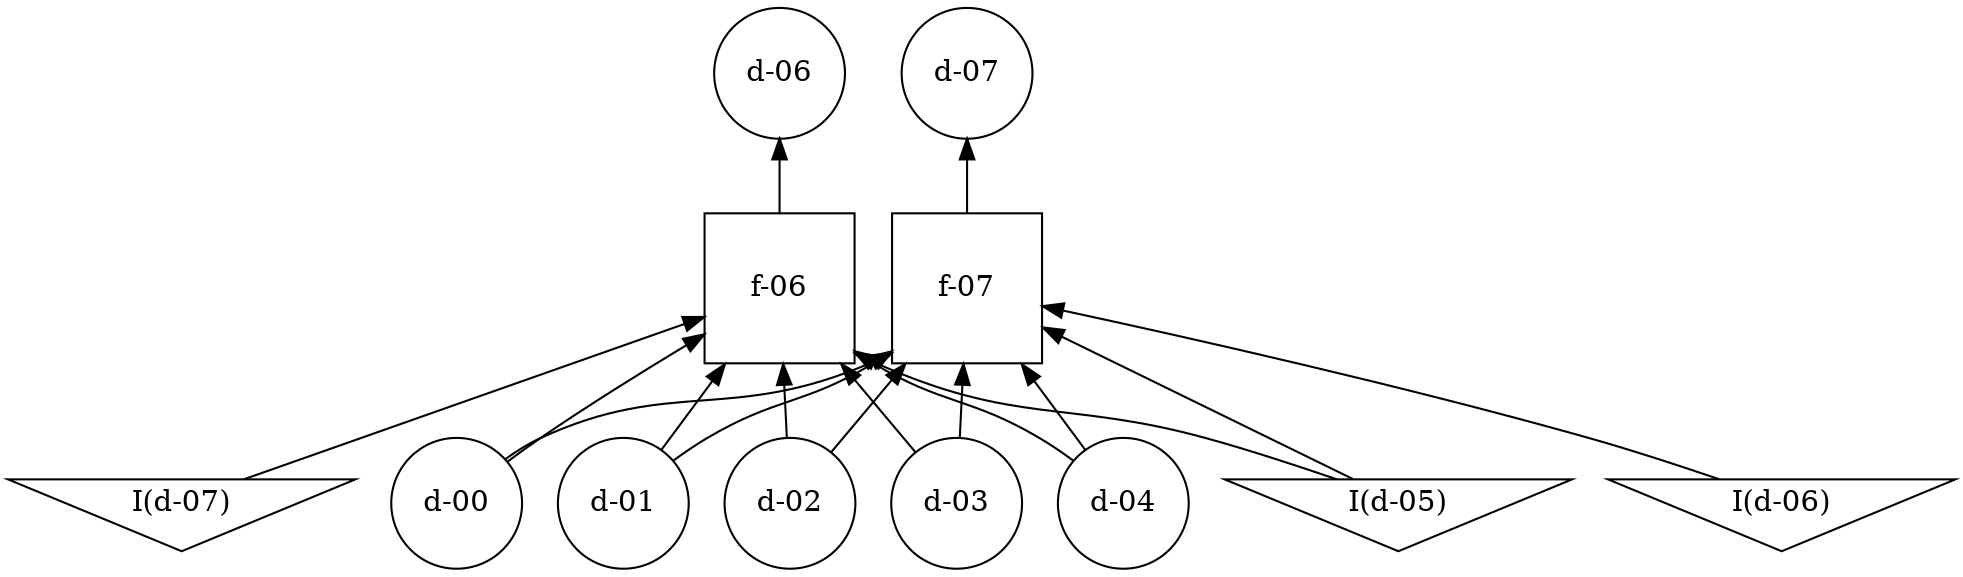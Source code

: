 strict digraph  {
rankdir=BT;
"d-00" [bipartite=data, fi="0.17375002902707534", idx=0, kind=data, shape="circle", tgt="[0]"];
"d-01" [bipartite=data, fi="0.1643946814909676", idx=1, kind=data, shape="circle", tgt="[1]"];
"d-02" [bipartite=data, fi="0.07808553813186943", idx=2, kind=data, shape="circle", tgt="[2]"];
"d-03" [bipartite=data, fi="0.3396219503185086", idx=3, kind=data, shape="circle", tgt="[3]"];
"d-04" [bipartite=data, fi="0.08795999347990828", idx=4, kind=data, shape="circle", tgt="[4]"];
"d-06" [bipartite=data, idx=6, kind=data, shape="circle", tgt="[6]"];
"f-06" [bipartite=func, function=<bound method ForestRegressor.predict of RandomForestRegressor(bootstrap=True, criterion='mse', max_depth=5,
           max_features='auto', max_leaf_nodes=None,
           min_impurity_decrease=0.0, min_impurity_split=None,
           min_samples_leaf=1, min_samples_split=2,
           min_weight_fraction_leaf=0.0, n_estimators=5, n_jobs=None,
           oob_score=False, random_state=None, verbose=0, warm_start=False)>, idx=6, kind=model, mod="RandomForestRegressor(bootstrap=True, criterion='mse', max_depth=5,\n           max_features='auto', max_leaf_nodes=None,\n           min_impurity_decrease=0.0, min_impurity_split=None,\n           min_samples_leaf=1, min_samples_split=2,\n           min_weight_fraction_leaf=0.0, n_estimators=5, n_jobs=None,\n           oob_score=False, random_state=None, verbose=0, warm_start=False)", shape="square", src="[0, 1, 2, 3, 4, 5, 7]", tgt="[6]", width=1];
"I(d-05)" [bipartite=data, fi="0.03771994563817134", idx=5, kind=imputation, shape="invtriangle", tgt="[5]"];
"I(d-07)" [bipartite=data, fi="0.08284616148678718", idx=7, kind=imputation, shape="invtriangle", tgt="[7]"];
"d-07" [bipartite=data, idx=7, kind=data, shape="circle", tgt="[7]"];
"f-07" [bipartite=func, function=<bound method ForestClassifier.predict of RandomForestClassifier(bootstrap=True, class_weight=None, criterion='gini',
            max_depth=5, max_features='auto', max_leaf_nodes=None,
            min_impurity_decrease=0.0, min_impurity_split=None,
            min_samples_leaf=1, min_samples_split=2,
            min_weight_fraction_leaf=0.0, n_estimators=5, n_jobs=None,
            oob_score=False, random_state=None, verbose=0,
            warm_start=False)>, idx=7, kind=model, mod="RandomForestClassifier(bootstrap=True, class_weight=None, criterion='gini',\n            max_depth=5, max_features='auto', max_leaf_nodes=None,\n            min_impurity_decrease=0.0, min_impurity_split=None,\n            min_samples_leaf=1, min_samples_split=2,\n            min_weight_fraction_leaf=0.0, n_estimators=5, n_jobs=None,\n            oob_score=False, random_state=None, verbose=0,\n            warm_start=False)", shape="square", src="[0, 1, 2, 3, 4, 5, 6]", tgt="[7]", width=1];
"I(d-06)" [bipartite=data, fi="0.11846786191349945", idx=6, kind=imputation, shape="invtriangle", tgt="[6]"];
"d-00" -> "f-06"  [fi="0.12078424425983295", idx=0];
"d-00" -> "f-07"  [fi="0.17375002902707534", idx=0];
"d-01" -> "f-06"  [fi="0.36606579338883777", idx=1];
"d-01" -> "f-07"  [fi="0.1643946814909676", idx=1];
"d-02" -> "f-06"  [fi="0.048804595771489996", idx=2];
"d-02" -> "f-07"  [fi="0.07808553813186943", idx=2];
"d-03" -> "f-06"  [fi="0.2103104637550414", idx=3];
"d-03" -> "f-07"  [fi="0.3396219503185086", idx=3];
"d-04" -> "f-06"  [fi="0.061107306081852455", idx=4];
"d-04" -> "f-07"  [fi="0.08795999347990828", idx=4];
"f-06" -> "d-06"  [idx=6];
"I(d-05)" -> "f-06"  [fi="0.11008143525615835", idx=5];
"I(d-05)" -> "f-07"  [fi="0.03771994563817134", idx=5];
"I(d-07)" -> "f-06"  [fi="0.08284616148678718", idx=7];
"f-07" -> "d-07"  [idx=7];
"I(d-06)" -> "f-07"  [fi="0.11846786191349945", idx=6];
}

